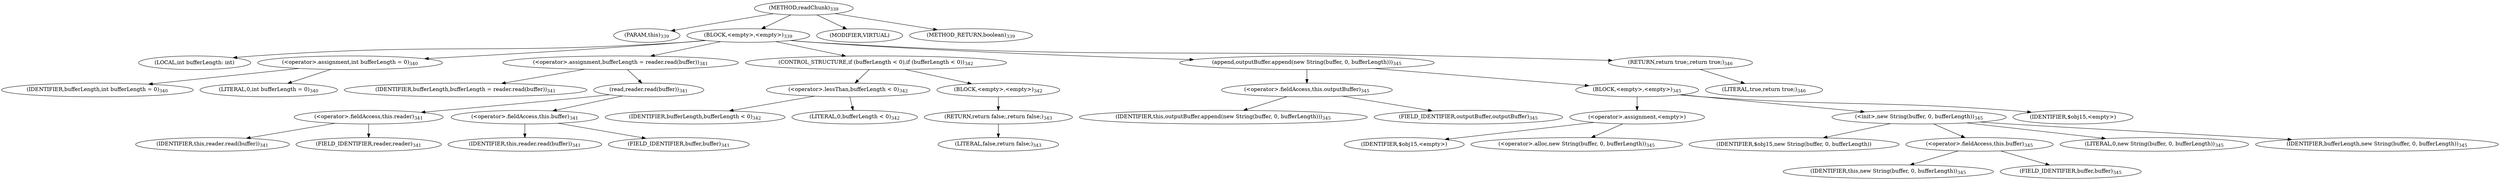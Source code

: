 digraph "readChunk" {  
"805" [label = <(METHOD,readChunk)<SUB>339</SUB>> ]
"806" [label = <(PARAM,this)<SUB>339</SUB>> ]
"807" [label = <(BLOCK,&lt;empty&gt;,&lt;empty&gt;)<SUB>339</SUB>> ]
"808" [label = <(LOCAL,int bufferLength: int)> ]
"809" [label = <(&lt;operator&gt;.assignment,int bufferLength = 0)<SUB>340</SUB>> ]
"810" [label = <(IDENTIFIER,bufferLength,int bufferLength = 0)<SUB>340</SUB>> ]
"811" [label = <(LITERAL,0,int bufferLength = 0)<SUB>340</SUB>> ]
"812" [label = <(&lt;operator&gt;.assignment,bufferLength = reader.read(buffer))<SUB>341</SUB>> ]
"813" [label = <(IDENTIFIER,bufferLength,bufferLength = reader.read(buffer))<SUB>341</SUB>> ]
"814" [label = <(read,reader.read(buffer))<SUB>341</SUB>> ]
"815" [label = <(&lt;operator&gt;.fieldAccess,this.reader)<SUB>341</SUB>> ]
"816" [label = <(IDENTIFIER,this,reader.read(buffer))<SUB>341</SUB>> ]
"817" [label = <(FIELD_IDENTIFIER,reader,reader)<SUB>341</SUB>> ]
"818" [label = <(&lt;operator&gt;.fieldAccess,this.buffer)<SUB>341</SUB>> ]
"819" [label = <(IDENTIFIER,this,reader.read(buffer))<SUB>341</SUB>> ]
"820" [label = <(FIELD_IDENTIFIER,buffer,buffer)<SUB>341</SUB>> ]
"821" [label = <(CONTROL_STRUCTURE,if (bufferLength &lt; 0),if (bufferLength &lt; 0))<SUB>342</SUB>> ]
"822" [label = <(&lt;operator&gt;.lessThan,bufferLength &lt; 0)<SUB>342</SUB>> ]
"823" [label = <(IDENTIFIER,bufferLength,bufferLength &lt; 0)<SUB>342</SUB>> ]
"824" [label = <(LITERAL,0,bufferLength &lt; 0)<SUB>342</SUB>> ]
"825" [label = <(BLOCK,&lt;empty&gt;,&lt;empty&gt;)<SUB>342</SUB>> ]
"826" [label = <(RETURN,return false;,return false;)<SUB>343</SUB>> ]
"827" [label = <(LITERAL,false,return false;)<SUB>343</SUB>> ]
"828" [label = <(append,outputBuffer.append(new String(buffer, 0, bufferLength)))<SUB>345</SUB>> ]
"829" [label = <(&lt;operator&gt;.fieldAccess,this.outputBuffer)<SUB>345</SUB>> ]
"830" [label = <(IDENTIFIER,this,outputBuffer.append(new String(buffer, 0, bufferLength)))<SUB>345</SUB>> ]
"831" [label = <(FIELD_IDENTIFIER,outputBuffer,outputBuffer)<SUB>345</SUB>> ]
"832" [label = <(BLOCK,&lt;empty&gt;,&lt;empty&gt;)<SUB>345</SUB>> ]
"833" [label = <(&lt;operator&gt;.assignment,&lt;empty&gt;)> ]
"834" [label = <(IDENTIFIER,$obj15,&lt;empty&gt;)> ]
"835" [label = <(&lt;operator&gt;.alloc,new String(buffer, 0, bufferLength))<SUB>345</SUB>> ]
"836" [label = <(&lt;init&gt;,new String(buffer, 0, bufferLength))<SUB>345</SUB>> ]
"837" [label = <(IDENTIFIER,$obj15,new String(buffer, 0, bufferLength))> ]
"838" [label = <(&lt;operator&gt;.fieldAccess,this.buffer)<SUB>345</SUB>> ]
"839" [label = <(IDENTIFIER,this,new String(buffer, 0, bufferLength))<SUB>345</SUB>> ]
"840" [label = <(FIELD_IDENTIFIER,buffer,buffer)<SUB>345</SUB>> ]
"841" [label = <(LITERAL,0,new String(buffer, 0, bufferLength))<SUB>345</SUB>> ]
"842" [label = <(IDENTIFIER,bufferLength,new String(buffer, 0, bufferLength))<SUB>345</SUB>> ]
"843" [label = <(IDENTIFIER,$obj15,&lt;empty&gt;)> ]
"844" [label = <(RETURN,return true;,return true;)<SUB>346</SUB>> ]
"845" [label = <(LITERAL,true,return true;)<SUB>346</SUB>> ]
"846" [label = <(MODIFIER,VIRTUAL)> ]
"847" [label = <(METHOD_RETURN,boolean)<SUB>339</SUB>> ]
  "805" -> "806" 
  "805" -> "807" 
  "805" -> "846" 
  "805" -> "847" 
  "807" -> "808" 
  "807" -> "809" 
  "807" -> "812" 
  "807" -> "821" 
  "807" -> "828" 
  "807" -> "844" 
  "809" -> "810" 
  "809" -> "811" 
  "812" -> "813" 
  "812" -> "814" 
  "814" -> "815" 
  "814" -> "818" 
  "815" -> "816" 
  "815" -> "817" 
  "818" -> "819" 
  "818" -> "820" 
  "821" -> "822" 
  "821" -> "825" 
  "822" -> "823" 
  "822" -> "824" 
  "825" -> "826" 
  "826" -> "827" 
  "828" -> "829" 
  "828" -> "832" 
  "829" -> "830" 
  "829" -> "831" 
  "832" -> "833" 
  "832" -> "836" 
  "832" -> "843" 
  "833" -> "834" 
  "833" -> "835" 
  "836" -> "837" 
  "836" -> "838" 
  "836" -> "841" 
  "836" -> "842" 
  "838" -> "839" 
  "838" -> "840" 
  "844" -> "845" 
}
